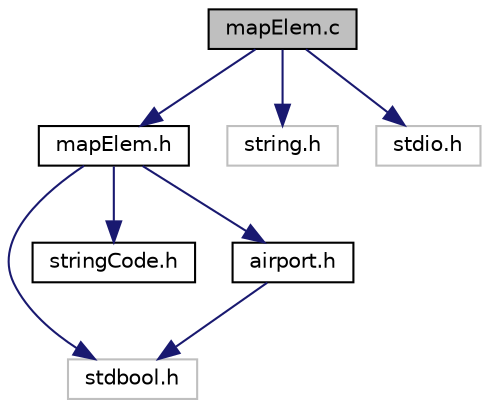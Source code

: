 digraph "mapElem.c"
{
 // LATEX_PDF_SIZE
  edge [fontname="Helvetica",fontsize="10",labelfontname="Helvetica",labelfontsize="10"];
  node [fontname="Helvetica",fontsize="10",shape=record];
  Node1 [label="mapElem.c",height=0.2,width=0.4,color="black", fillcolor="grey75", style="filled", fontcolor="black",tooltip="Implements operations for types MapKey and MapValue."];
  Node1 -> Node2 [color="midnightblue",fontsize="10",style="solid",fontname="Helvetica"];
  Node2 [label="mapElem.h",height=0.2,width=0.4,color="black", fillcolor="white", style="filled",URL="$mapElem_8h.html",tooltip="Defines the types MapKey and MapValue."];
  Node2 -> Node3 [color="midnightblue",fontsize="10",style="solid",fontname="Helvetica"];
  Node3 [label="stdbool.h",height=0.2,width=0.4,color="grey75", fillcolor="white", style="filled",tooltip=" "];
  Node2 -> Node4 [color="midnightblue",fontsize="10",style="solid",fontname="Helvetica"];
  Node4 [label="stringCode.h",height=0.2,width=0.4,color="black", fillcolor="white", style="filled",URL="$stringCode_8h_source.html",tooltip=" "];
  Node2 -> Node5 [color="midnightblue",fontsize="10",style="solid",fontname="Helvetica"];
  Node5 [label="airport.h",height=0.2,width=0.4,color="black", fillcolor="white", style="filled",URL="$airport_8h.html",tooltip="Definition of the airport in C."];
  Node5 -> Node3 [color="midnightblue",fontsize="10",style="solid",fontname="Helvetica"];
  Node1 -> Node6 [color="midnightblue",fontsize="10",style="solid",fontname="Helvetica"];
  Node6 [label="string.h",height=0.2,width=0.4,color="grey75", fillcolor="white", style="filled",tooltip=" "];
  Node1 -> Node7 [color="midnightblue",fontsize="10",style="solid",fontname="Helvetica"];
  Node7 [label="stdio.h",height=0.2,width=0.4,color="grey75", fillcolor="white", style="filled",tooltip=" "];
}
